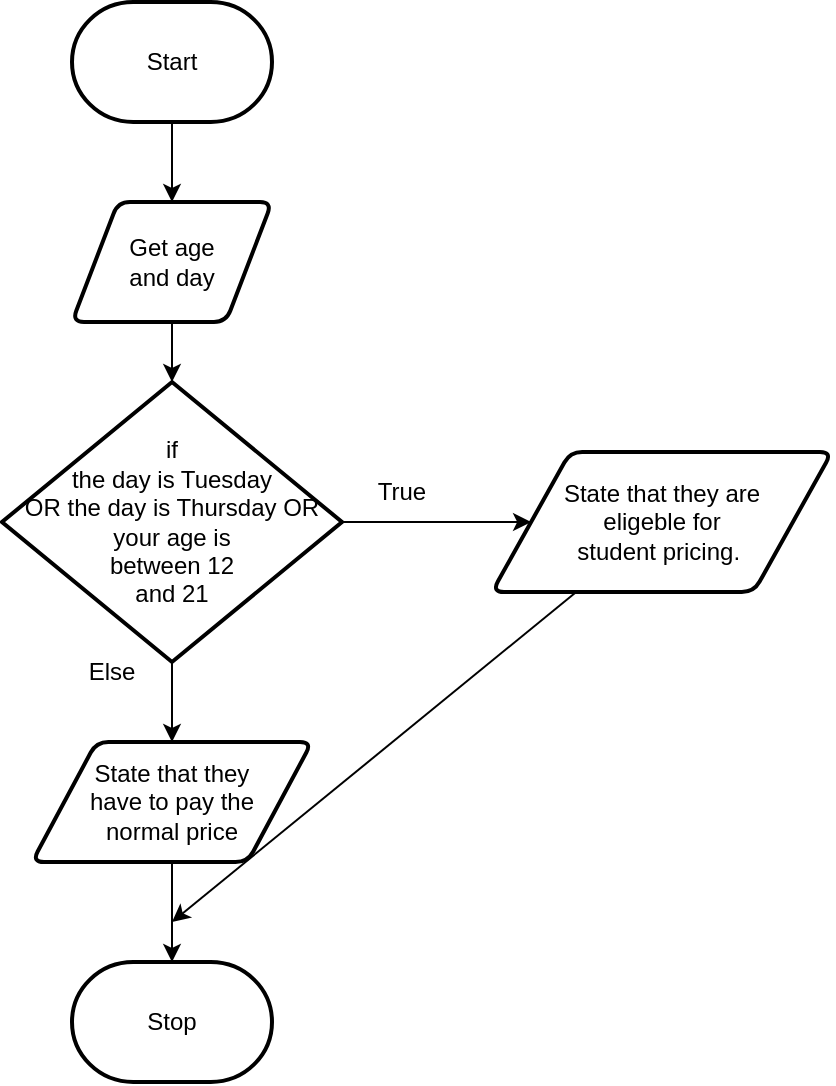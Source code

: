 <mxfile>
    <diagram id="HIP3nbAZw_EuaXWnEj3U" name="Page-1">
        <mxGraphModel dx="606" dy="290" grid="1" gridSize="10" guides="1" tooltips="1" connect="1" arrows="1" fold="1" page="1" pageScale="1" pageWidth="850" pageHeight="1100" math="0" shadow="0">
            <root>
                <mxCell id="0"/>
                <mxCell id="1" parent="0"/>
                <mxCell id="5" style="edgeStyle=none;html=1;" parent="1" source="2" target="4" edge="1">
                    <mxGeometry relative="1" as="geometry"/>
                </mxCell>
                <mxCell id="2" value="Start" style="strokeWidth=2;html=1;shape=mxgraph.flowchart.terminator;whiteSpace=wrap;" parent="1" vertex="1">
                    <mxGeometry x="230" y="310" width="100" height="60" as="geometry"/>
                </mxCell>
                <mxCell id="3" value="Stop" style="strokeWidth=2;html=1;shape=mxgraph.flowchart.terminator;whiteSpace=wrap;" parent="1" vertex="1">
                    <mxGeometry x="230" y="790" width="100" height="60" as="geometry"/>
                </mxCell>
                <mxCell id="7" style="edgeStyle=none;html=1;exitX=0.5;exitY=1;exitDx=0;exitDy=0;" parent="1" source="4" target="6" edge="1">
                    <mxGeometry relative="1" as="geometry"/>
                </mxCell>
                <mxCell id="4" value="Get age &lt;br&gt;and day" style="shape=parallelogram;html=1;strokeWidth=2;perimeter=parallelogramPerimeter;whiteSpace=wrap;rounded=1;arcSize=12;size=0.23;" parent="1" vertex="1">
                    <mxGeometry x="230" y="410" width="100" height="60" as="geometry"/>
                </mxCell>
                <mxCell id="9" style="edgeStyle=none;html=1;" parent="1" source="6" target="8" edge="1">
                    <mxGeometry relative="1" as="geometry"/>
                </mxCell>
                <mxCell id="11" style="edgeStyle=none;html=1;" parent="1" source="6" target="10" edge="1">
                    <mxGeometry relative="1" as="geometry"/>
                </mxCell>
                <mxCell id="6" value="if&lt;br&gt;the day is Tuesday&lt;br&gt;OR the day is Thursday OR &lt;br&gt;your age is &lt;br&gt;between 12 &lt;br&gt;and 21" style="strokeWidth=2;html=1;shape=mxgraph.flowchart.decision;whiteSpace=wrap;" parent="1" vertex="1">
                    <mxGeometry x="195" y="500" width="170" height="140" as="geometry"/>
                </mxCell>
                <mxCell id="14" style="edgeStyle=none;html=1;" parent="1" source="8" edge="1">
                    <mxGeometry relative="1" as="geometry">
                        <mxPoint x="280" y="770" as="targetPoint"/>
                    </mxGeometry>
                </mxCell>
                <mxCell id="8" value="State that they are &lt;br&gt;eligeble for &lt;br&gt;student pricing.&amp;nbsp;" style="shape=parallelogram;html=1;strokeWidth=2;perimeter=parallelogramPerimeter;whiteSpace=wrap;rounded=1;arcSize=12;size=0.23;" parent="1" vertex="1">
                    <mxGeometry x="440" y="535" width="170" height="70" as="geometry"/>
                </mxCell>
                <mxCell id="12" style="edgeStyle=none;html=1;" parent="1" source="10" target="3" edge="1">
                    <mxGeometry relative="1" as="geometry"/>
                </mxCell>
                <mxCell id="10" value="State that they &lt;br&gt;have to pay the &lt;br&gt;normal price" style="shape=parallelogram;html=1;strokeWidth=2;perimeter=parallelogramPerimeter;whiteSpace=wrap;rounded=1;arcSize=12;size=0.23;" parent="1" vertex="1">
                    <mxGeometry x="210" y="680" width="140" height="60" as="geometry"/>
                </mxCell>
                <mxCell id="13" value="True" style="text;html=1;strokeColor=none;fillColor=none;align=center;verticalAlign=middle;whiteSpace=wrap;rounded=0;" parent="1" vertex="1">
                    <mxGeometry x="365" y="540" width="60" height="30" as="geometry"/>
                </mxCell>
                <mxCell id="15" value="Else" style="text;html=1;strokeColor=none;fillColor=none;align=center;verticalAlign=middle;whiteSpace=wrap;rounded=0;" parent="1" vertex="1">
                    <mxGeometry x="220" y="630" width="60" height="30" as="geometry"/>
                </mxCell>
            </root>
        </mxGraphModel>
    </diagram>
</mxfile>